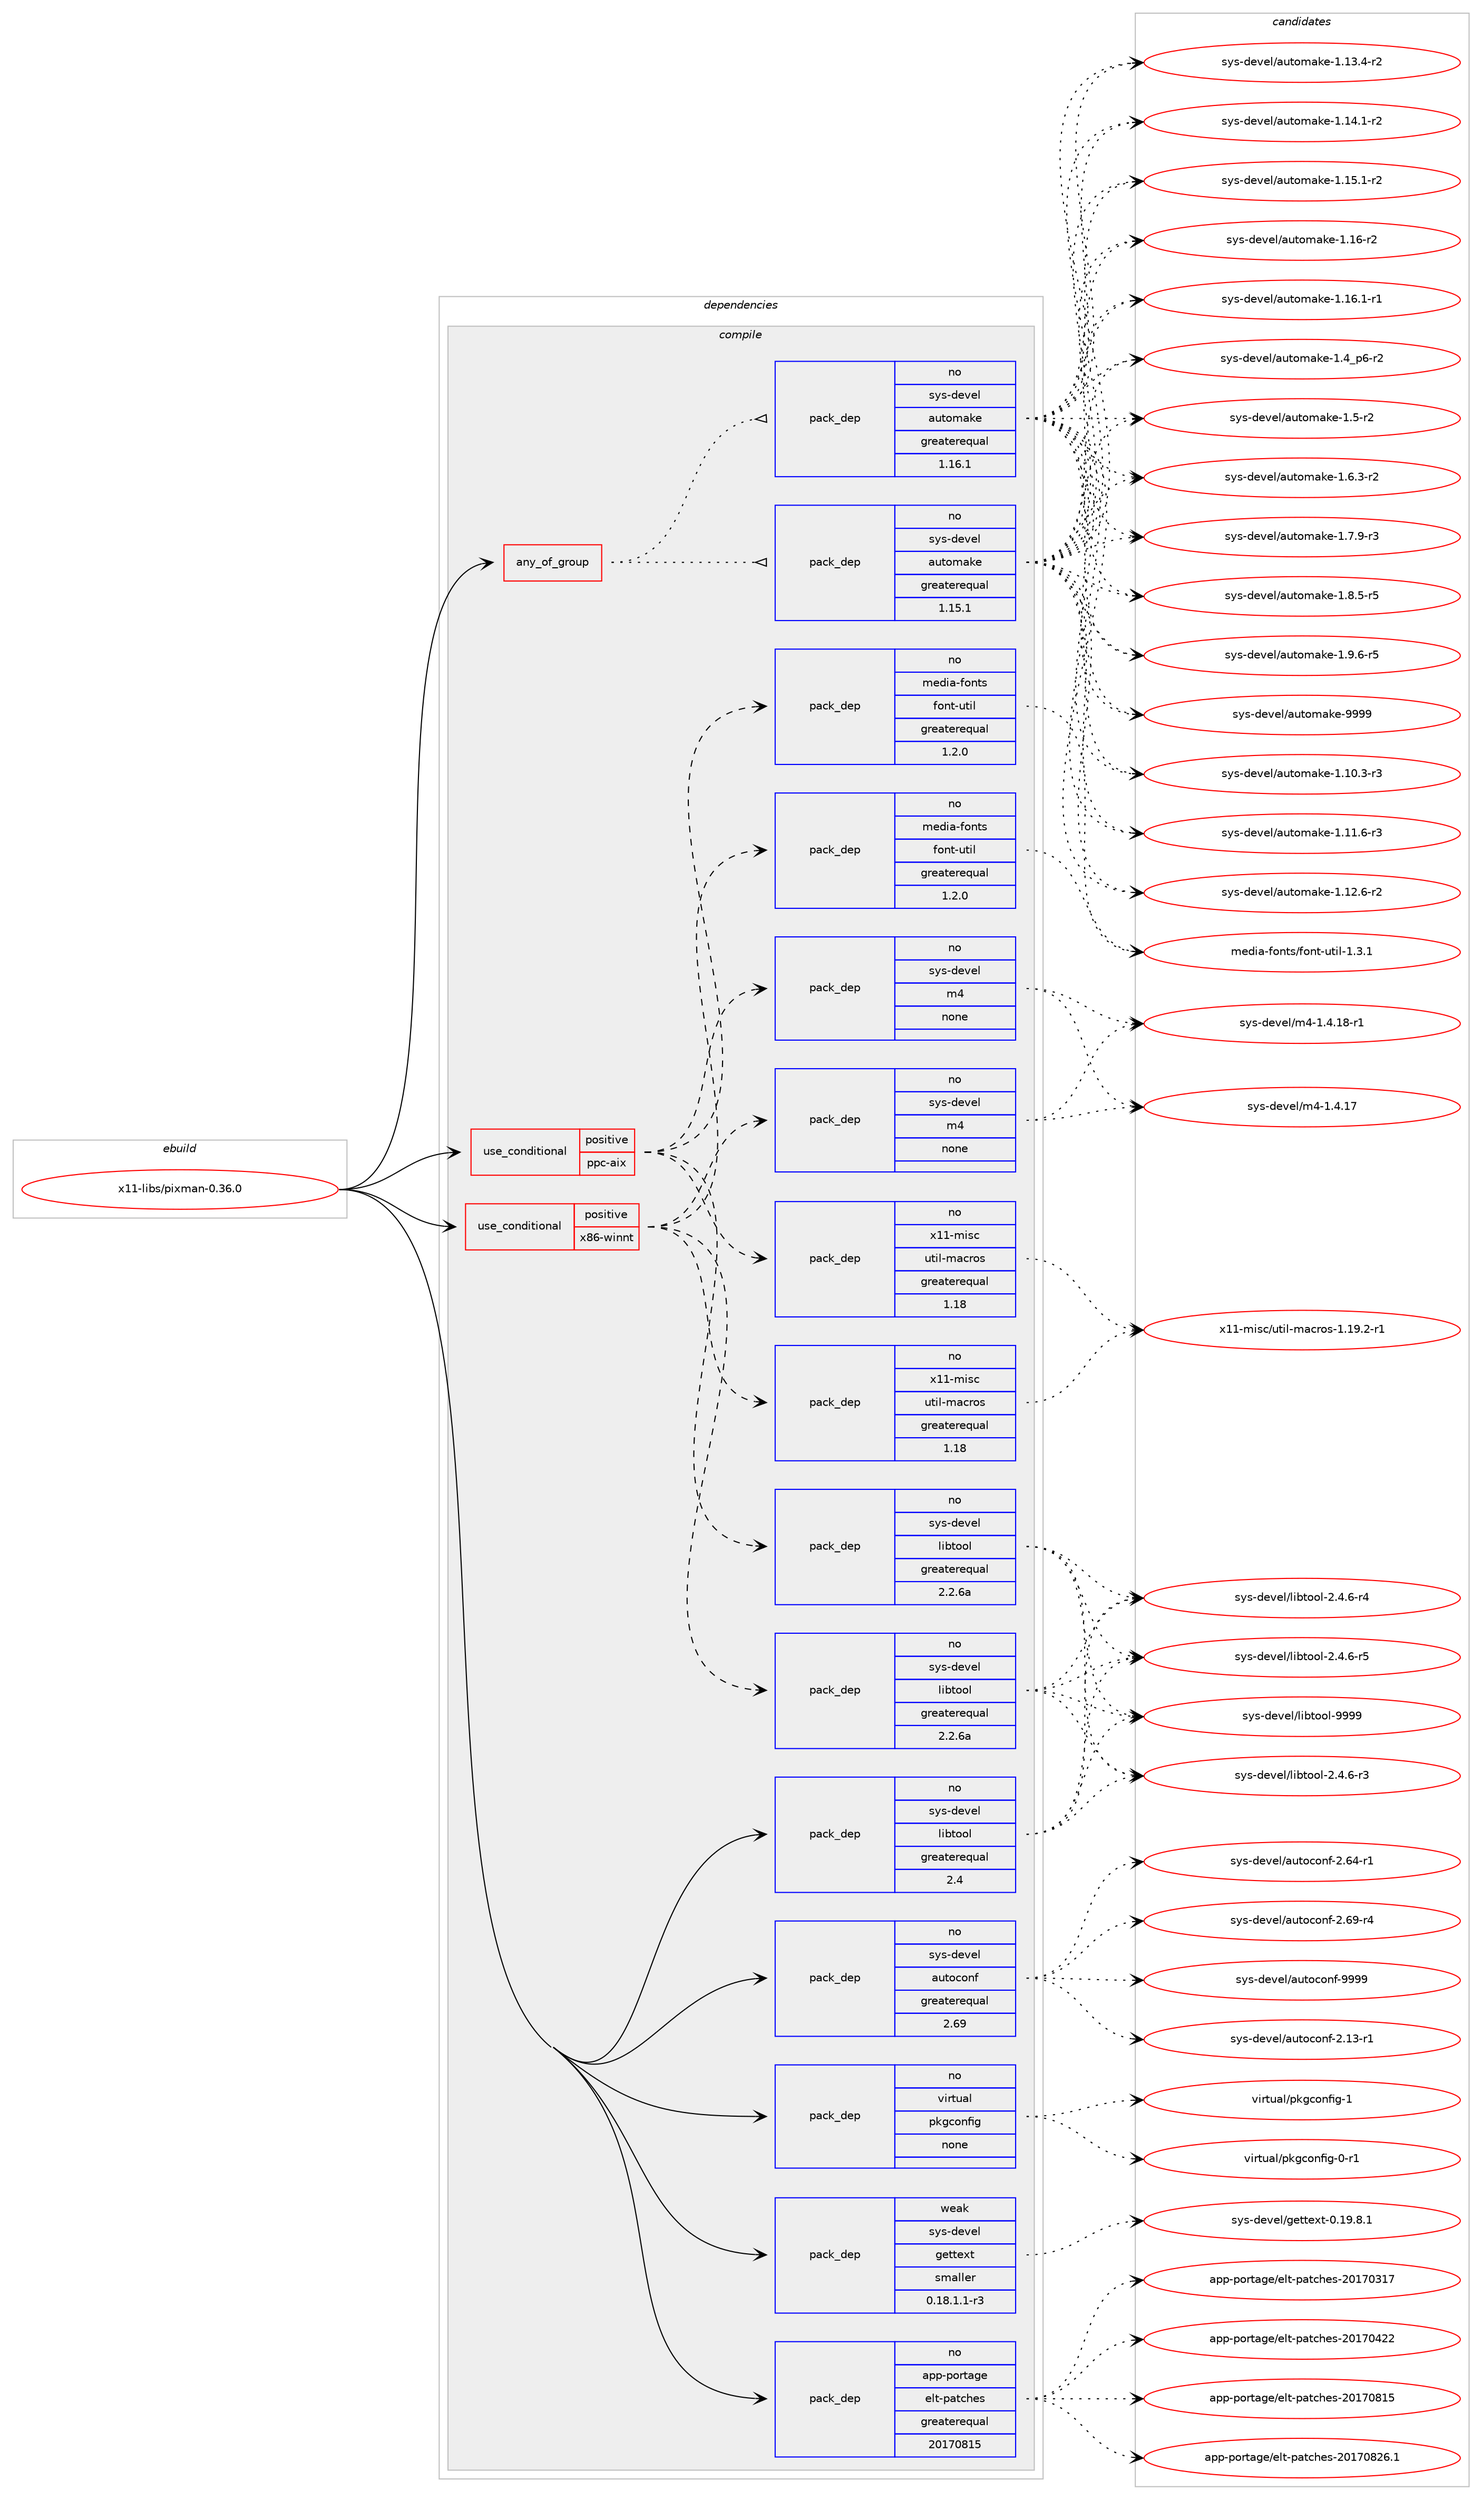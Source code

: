 digraph prolog {

# *************
# Graph options
# *************

newrank=true;
concentrate=true;
compound=true;
graph [rankdir=LR,fontname=Helvetica,fontsize=10,ranksep=1.5];#, ranksep=2.5, nodesep=0.2];
edge  [arrowhead=vee];
node  [fontname=Helvetica,fontsize=10];

# **********
# The ebuild
# **********

subgraph cluster_leftcol {
color=gray;
rank=same;
label=<<i>ebuild</i>>;
id [label="x11-libs/pixman-0.36.0", color=red, width=4, href="../x11-libs/pixman-0.36.0.svg"];
}

# ****************
# The dependencies
# ****************

subgraph cluster_midcol {
color=gray;
label=<<i>dependencies</i>>;
subgraph cluster_compile {
fillcolor="#eeeeee";
style=filled;
label=<<i>compile</i>>;
subgraph any28608 {
dependency1761089 [label=<<TABLE BORDER="0" CELLBORDER="1" CELLSPACING="0" CELLPADDING="4"><TR><TD CELLPADDING="10">any_of_group</TD></TR></TABLE>>, shape=none, color=red];subgraph pack1265235 {
dependency1761090 [label=<<TABLE BORDER="0" CELLBORDER="1" CELLSPACING="0" CELLPADDING="4" WIDTH="220"><TR><TD ROWSPAN="6" CELLPADDING="30">pack_dep</TD></TR><TR><TD WIDTH="110">no</TD></TR><TR><TD>sys-devel</TD></TR><TR><TD>automake</TD></TR><TR><TD>greaterequal</TD></TR><TR><TD>1.16.1</TD></TR></TABLE>>, shape=none, color=blue];
}
dependency1761089:e -> dependency1761090:w [weight=20,style="dotted",arrowhead="oinv"];
subgraph pack1265236 {
dependency1761091 [label=<<TABLE BORDER="0" CELLBORDER="1" CELLSPACING="0" CELLPADDING="4" WIDTH="220"><TR><TD ROWSPAN="6" CELLPADDING="30">pack_dep</TD></TR><TR><TD WIDTH="110">no</TD></TR><TR><TD>sys-devel</TD></TR><TR><TD>automake</TD></TR><TR><TD>greaterequal</TD></TR><TR><TD>1.15.1</TD></TR></TABLE>>, shape=none, color=blue];
}
dependency1761089:e -> dependency1761091:w [weight=20,style="dotted",arrowhead="oinv"];
}
id:e -> dependency1761089:w [weight=20,style="solid",arrowhead="vee"];
subgraph cond466238 {
dependency1761092 [label=<<TABLE BORDER="0" CELLBORDER="1" CELLSPACING="0" CELLPADDING="4"><TR><TD ROWSPAN="3" CELLPADDING="10">use_conditional</TD></TR><TR><TD>positive</TD></TR><TR><TD>ppc-aix</TD></TR></TABLE>>, shape=none, color=red];
subgraph pack1265237 {
dependency1761093 [label=<<TABLE BORDER="0" CELLBORDER="1" CELLSPACING="0" CELLPADDING="4" WIDTH="220"><TR><TD ROWSPAN="6" CELLPADDING="30">pack_dep</TD></TR><TR><TD WIDTH="110">no</TD></TR><TR><TD>sys-devel</TD></TR><TR><TD>libtool</TD></TR><TR><TD>greaterequal</TD></TR><TR><TD>2.2.6a</TD></TR></TABLE>>, shape=none, color=blue];
}
dependency1761092:e -> dependency1761093:w [weight=20,style="dashed",arrowhead="vee"];
subgraph pack1265238 {
dependency1761094 [label=<<TABLE BORDER="0" CELLBORDER="1" CELLSPACING="0" CELLPADDING="4" WIDTH="220"><TR><TD ROWSPAN="6" CELLPADDING="30">pack_dep</TD></TR><TR><TD WIDTH="110">no</TD></TR><TR><TD>sys-devel</TD></TR><TR><TD>m4</TD></TR><TR><TD>none</TD></TR><TR><TD></TD></TR></TABLE>>, shape=none, color=blue];
}
dependency1761092:e -> dependency1761094:w [weight=20,style="dashed",arrowhead="vee"];
subgraph pack1265239 {
dependency1761095 [label=<<TABLE BORDER="0" CELLBORDER="1" CELLSPACING="0" CELLPADDING="4" WIDTH="220"><TR><TD ROWSPAN="6" CELLPADDING="30">pack_dep</TD></TR><TR><TD WIDTH="110">no</TD></TR><TR><TD>x11-misc</TD></TR><TR><TD>util-macros</TD></TR><TR><TD>greaterequal</TD></TR><TR><TD>1.18</TD></TR></TABLE>>, shape=none, color=blue];
}
dependency1761092:e -> dependency1761095:w [weight=20,style="dashed",arrowhead="vee"];
subgraph pack1265240 {
dependency1761096 [label=<<TABLE BORDER="0" CELLBORDER="1" CELLSPACING="0" CELLPADDING="4" WIDTH="220"><TR><TD ROWSPAN="6" CELLPADDING="30">pack_dep</TD></TR><TR><TD WIDTH="110">no</TD></TR><TR><TD>media-fonts</TD></TR><TR><TD>font-util</TD></TR><TR><TD>greaterequal</TD></TR><TR><TD>1.2.0</TD></TR></TABLE>>, shape=none, color=blue];
}
dependency1761092:e -> dependency1761096:w [weight=20,style="dashed",arrowhead="vee"];
}
id:e -> dependency1761092:w [weight=20,style="solid",arrowhead="vee"];
subgraph cond466239 {
dependency1761097 [label=<<TABLE BORDER="0" CELLBORDER="1" CELLSPACING="0" CELLPADDING="4"><TR><TD ROWSPAN="3" CELLPADDING="10">use_conditional</TD></TR><TR><TD>positive</TD></TR><TR><TD>x86-winnt</TD></TR></TABLE>>, shape=none, color=red];
subgraph pack1265241 {
dependency1761098 [label=<<TABLE BORDER="0" CELLBORDER="1" CELLSPACING="0" CELLPADDING="4" WIDTH="220"><TR><TD ROWSPAN="6" CELLPADDING="30">pack_dep</TD></TR><TR><TD WIDTH="110">no</TD></TR><TR><TD>sys-devel</TD></TR><TR><TD>libtool</TD></TR><TR><TD>greaterequal</TD></TR><TR><TD>2.2.6a</TD></TR></TABLE>>, shape=none, color=blue];
}
dependency1761097:e -> dependency1761098:w [weight=20,style="dashed",arrowhead="vee"];
subgraph pack1265242 {
dependency1761099 [label=<<TABLE BORDER="0" CELLBORDER="1" CELLSPACING="0" CELLPADDING="4" WIDTH="220"><TR><TD ROWSPAN="6" CELLPADDING="30">pack_dep</TD></TR><TR><TD WIDTH="110">no</TD></TR><TR><TD>sys-devel</TD></TR><TR><TD>m4</TD></TR><TR><TD>none</TD></TR><TR><TD></TD></TR></TABLE>>, shape=none, color=blue];
}
dependency1761097:e -> dependency1761099:w [weight=20,style="dashed",arrowhead="vee"];
subgraph pack1265243 {
dependency1761100 [label=<<TABLE BORDER="0" CELLBORDER="1" CELLSPACING="0" CELLPADDING="4" WIDTH="220"><TR><TD ROWSPAN="6" CELLPADDING="30">pack_dep</TD></TR><TR><TD WIDTH="110">no</TD></TR><TR><TD>x11-misc</TD></TR><TR><TD>util-macros</TD></TR><TR><TD>greaterequal</TD></TR><TR><TD>1.18</TD></TR></TABLE>>, shape=none, color=blue];
}
dependency1761097:e -> dependency1761100:w [weight=20,style="dashed",arrowhead="vee"];
subgraph pack1265244 {
dependency1761101 [label=<<TABLE BORDER="0" CELLBORDER="1" CELLSPACING="0" CELLPADDING="4" WIDTH="220"><TR><TD ROWSPAN="6" CELLPADDING="30">pack_dep</TD></TR><TR><TD WIDTH="110">no</TD></TR><TR><TD>media-fonts</TD></TR><TR><TD>font-util</TD></TR><TR><TD>greaterequal</TD></TR><TR><TD>1.2.0</TD></TR></TABLE>>, shape=none, color=blue];
}
dependency1761097:e -> dependency1761101:w [weight=20,style="dashed",arrowhead="vee"];
}
id:e -> dependency1761097:w [weight=20,style="solid",arrowhead="vee"];
subgraph pack1265245 {
dependency1761102 [label=<<TABLE BORDER="0" CELLBORDER="1" CELLSPACING="0" CELLPADDING="4" WIDTH="220"><TR><TD ROWSPAN="6" CELLPADDING="30">pack_dep</TD></TR><TR><TD WIDTH="110">no</TD></TR><TR><TD>app-portage</TD></TR><TR><TD>elt-patches</TD></TR><TR><TD>greaterequal</TD></TR><TR><TD>20170815</TD></TR></TABLE>>, shape=none, color=blue];
}
id:e -> dependency1761102:w [weight=20,style="solid",arrowhead="vee"];
subgraph pack1265246 {
dependency1761103 [label=<<TABLE BORDER="0" CELLBORDER="1" CELLSPACING="0" CELLPADDING="4" WIDTH="220"><TR><TD ROWSPAN="6" CELLPADDING="30">pack_dep</TD></TR><TR><TD WIDTH="110">no</TD></TR><TR><TD>sys-devel</TD></TR><TR><TD>autoconf</TD></TR><TR><TD>greaterequal</TD></TR><TR><TD>2.69</TD></TR></TABLE>>, shape=none, color=blue];
}
id:e -> dependency1761103:w [weight=20,style="solid",arrowhead="vee"];
subgraph pack1265247 {
dependency1761104 [label=<<TABLE BORDER="0" CELLBORDER="1" CELLSPACING="0" CELLPADDING="4" WIDTH="220"><TR><TD ROWSPAN="6" CELLPADDING="30">pack_dep</TD></TR><TR><TD WIDTH="110">no</TD></TR><TR><TD>sys-devel</TD></TR><TR><TD>libtool</TD></TR><TR><TD>greaterequal</TD></TR><TR><TD>2.4</TD></TR></TABLE>>, shape=none, color=blue];
}
id:e -> dependency1761104:w [weight=20,style="solid",arrowhead="vee"];
subgraph pack1265248 {
dependency1761105 [label=<<TABLE BORDER="0" CELLBORDER="1" CELLSPACING="0" CELLPADDING="4" WIDTH="220"><TR><TD ROWSPAN="6" CELLPADDING="30">pack_dep</TD></TR><TR><TD WIDTH="110">no</TD></TR><TR><TD>virtual</TD></TR><TR><TD>pkgconfig</TD></TR><TR><TD>none</TD></TR><TR><TD></TD></TR></TABLE>>, shape=none, color=blue];
}
id:e -> dependency1761105:w [weight=20,style="solid",arrowhead="vee"];
subgraph pack1265249 {
dependency1761106 [label=<<TABLE BORDER="0" CELLBORDER="1" CELLSPACING="0" CELLPADDING="4" WIDTH="220"><TR><TD ROWSPAN="6" CELLPADDING="30">pack_dep</TD></TR><TR><TD WIDTH="110">weak</TD></TR><TR><TD>sys-devel</TD></TR><TR><TD>gettext</TD></TR><TR><TD>smaller</TD></TR><TR><TD>0.18.1.1-r3</TD></TR></TABLE>>, shape=none, color=blue];
}
id:e -> dependency1761106:w [weight=20,style="solid",arrowhead="vee"];
}
subgraph cluster_compileandrun {
fillcolor="#eeeeee";
style=filled;
label=<<i>compile and run</i>>;
}
subgraph cluster_run {
fillcolor="#eeeeee";
style=filled;
label=<<i>run</i>>;
}
}

# **************
# The candidates
# **************

subgraph cluster_choices {
rank=same;
color=gray;
label=<<i>candidates</i>>;

subgraph choice1265235 {
color=black;
nodesep=1;
choice11512111545100101118101108479711711611110997107101454946494846514511451 [label="sys-devel/automake-1.10.3-r3", color=red, width=4,href="../sys-devel/automake-1.10.3-r3.svg"];
choice11512111545100101118101108479711711611110997107101454946494946544511451 [label="sys-devel/automake-1.11.6-r3", color=red, width=4,href="../sys-devel/automake-1.11.6-r3.svg"];
choice11512111545100101118101108479711711611110997107101454946495046544511450 [label="sys-devel/automake-1.12.6-r2", color=red, width=4,href="../sys-devel/automake-1.12.6-r2.svg"];
choice11512111545100101118101108479711711611110997107101454946495146524511450 [label="sys-devel/automake-1.13.4-r2", color=red, width=4,href="../sys-devel/automake-1.13.4-r2.svg"];
choice11512111545100101118101108479711711611110997107101454946495246494511450 [label="sys-devel/automake-1.14.1-r2", color=red, width=4,href="../sys-devel/automake-1.14.1-r2.svg"];
choice11512111545100101118101108479711711611110997107101454946495346494511450 [label="sys-devel/automake-1.15.1-r2", color=red, width=4,href="../sys-devel/automake-1.15.1-r2.svg"];
choice1151211154510010111810110847971171161111099710710145494649544511450 [label="sys-devel/automake-1.16-r2", color=red, width=4,href="../sys-devel/automake-1.16-r2.svg"];
choice11512111545100101118101108479711711611110997107101454946495446494511449 [label="sys-devel/automake-1.16.1-r1", color=red, width=4,href="../sys-devel/automake-1.16.1-r1.svg"];
choice115121115451001011181011084797117116111109971071014549465295112544511450 [label="sys-devel/automake-1.4_p6-r2", color=red, width=4,href="../sys-devel/automake-1.4_p6-r2.svg"];
choice11512111545100101118101108479711711611110997107101454946534511450 [label="sys-devel/automake-1.5-r2", color=red, width=4,href="../sys-devel/automake-1.5-r2.svg"];
choice115121115451001011181011084797117116111109971071014549465446514511450 [label="sys-devel/automake-1.6.3-r2", color=red, width=4,href="../sys-devel/automake-1.6.3-r2.svg"];
choice115121115451001011181011084797117116111109971071014549465546574511451 [label="sys-devel/automake-1.7.9-r3", color=red, width=4,href="../sys-devel/automake-1.7.9-r3.svg"];
choice115121115451001011181011084797117116111109971071014549465646534511453 [label="sys-devel/automake-1.8.5-r5", color=red, width=4,href="../sys-devel/automake-1.8.5-r5.svg"];
choice115121115451001011181011084797117116111109971071014549465746544511453 [label="sys-devel/automake-1.9.6-r5", color=red, width=4,href="../sys-devel/automake-1.9.6-r5.svg"];
choice115121115451001011181011084797117116111109971071014557575757 [label="sys-devel/automake-9999", color=red, width=4,href="../sys-devel/automake-9999.svg"];
dependency1761090:e -> choice11512111545100101118101108479711711611110997107101454946494846514511451:w [style=dotted,weight="100"];
dependency1761090:e -> choice11512111545100101118101108479711711611110997107101454946494946544511451:w [style=dotted,weight="100"];
dependency1761090:e -> choice11512111545100101118101108479711711611110997107101454946495046544511450:w [style=dotted,weight="100"];
dependency1761090:e -> choice11512111545100101118101108479711711611110997107101454946495146524511450:w [style=dotted,weight="100"];
dependency1761090:e -> choice11512111545100101118101108479711711611110997107101454946495246494511450:w [style=dotted,weight="100"];
dependency1761090:e -> choice11512111545100101118101108479711711611110997107101454946495346494511450:w [style=dotted,weight="100"];
dependency1761090:e -> choice1151211154510010111810110847971171161111099710710145494649544511450:w [style=dotted,weight="100"];
dependency1761090:e -> choice11512111545100101118101108479711711611110997107101454946495446494511449:w [style=dotted,weight="100"];
dependency1761090:e -> choice115121115451001011181011084797117116111109971071014549465295112544511450:w [style=dotted,weight="100"];
dependency1761090:e -> choice11512111545100101118101108479711711611110997107101454946534511450:w [style=dotted,weight="100"];
dependency1761090:e -> choice115121115451001011181011084797117116111109971071014549465446514511450:w [style=dotted,weight="100"];
dependency1761090:e -> choice115121115451001011181011084797117116111109971071014549465546574511451:w [style=dotted,weight="100"];
dependency1761090:e -> choice115121115451001011181011084797117116111109971071014549465646534511453:w [style=dotted,weight="100"];
dependency1761090:e -> choice115121115451001011181011084797117116111109971071014549465746544511453:w [style=dotted,weight="100"];
dependency1761090:e -> choice115121115451001011181011084797117116111109971071014557575757:w [style=dotted,weight="100"];
}
subgraph choice1265236 {
color=black;
nodesep=1;
choice11512111545100101118101108479711711611110997107101454946494846514511451 [label="sys-devel/automake-1.10.3-r3", color=red, width=4,href="../sys-devel/automake-1.10.3-r3.svg"];
choice11512111545100101118101108479711711611110997107101454946494946544511451 [label="sys-devel/automake-1.11.6-r3", color=red, width=4,href="../sys-devel/automake-1.11.6-r3.svg"];
choice11512111545100101118101108479711711611110997107101454946495046544511450 [label="sys-devel/automake-1.12.6-r2", color=red, width=4,href="../sys-devel/automake-1.12.6-r2.svg"];
choice11512111545100101118101108479711711611110997107101454946495146524511450 [label="sys-devel/automake-1.13.4-r2", color=red, width=4,href="../sys-devel/automake-1.13.4-r2.svg"];
choice11512111545100101118101108479711711611110997107101454946495246494511450 [label="sys-devel/automake-1.14.1-r2", color=red, width=4,href="../sys-devel/automake-1.14.1-r2.svg"];
choice11512111545100101118101108479711711611110997107101454946495346494511450 [label="sys-devel/automake-1.15.1-r2", color=red, width=4,href="../sys-devel/automake-1.15.1-r2.svg"];
choice1151211154510010111810110847971171161111099710710145494649544511450 [label="sys-devel/automake-1.16-r2", color=red, width=4,href="../sys-devel/automake-1.16-r2.svg"];
choice11512111545100101118101108479711711611110997107101454946495446494511449 [label="sys-devel/automake-1.16.1-r1", color=red, width=4,href="../sys-devel/automake-1.16.1-r1.svg"];
choice115121115451001011181011084797117116111109971071014549465295112544511450 [label="sys-devel/automake-1.4_p6-r2", color=red, width=4,href="../sys-devel/automake-1.4_p6-r2.svg"];
choice11512111545100101118101108479711711611110997107101454946534511450 [label="sys-devel/automake-1.5-r2", color=red, width=4,href="../sys-devel/automake-1.5-r2.svg"];
choice115121115451001011181011084797117116111109971071014549465446514511450 [label="sys-devel/automake-1.6.3-r2", color=red, width=4,href="../sys-devel/automake-1.6.3-r2.svg"];
choice115121115451001011181011084797117116111109971071014549465546574511451 [label="sys-devel/automake-1.7.9-r3", color=red, width=4,href="../sys-devel/automake-1.7.9-r3.svg"];
choice115121115451001011181011084797117116111109971071014549465646534511453 [label="sys-devel/automake-1.8.5-r5", color=red, width=4,href="../sys-devel/automake-1.8.5-r5.svg"];
choice115121115451001011181011084797117116111109971071014549465746544511453 [label="sys-devel/automake-1.9.6-r5", color=red, width=4,href="../sys-devel/automake-1.9.6-r5.svg"];
choice115121115451001011181011084797117116111109971071014557575757 [label="sys-devel/automake-9999", color=red, width=4,href="../sys-devel/automake-9999.svg"];
dependency1761091:e -> choice11512111545100101118101108479711711611110997107101454946494846514511451:w [style=dotted,weight="100"];
dependency1761091:e -> choice11512111545100101118101108479711711611110997107101454946494946544511451:w [style=dotted,weight="100"];
dependency1761091:e -> choice11512111545100101118101108479711711611110997107101454946495046544511450:w [style=dotted,weight="100"];
dependency1761091:e -> choice11512111545100101118101108479711711611110997107101454946495146524511450:w [style=dotted,weight="100"];
dependency1761091:e -> choice11512111545100101118101108479711711611110997107101454946495246494511450:w [style=dotted,weight="100"];
dependency1761091:e -> choice11512111545100101118101108479711711611110997107101454946495346494511450:w [style=dotted,weight="100"];
dependency1761091:e -> choice1151211154510010111810110847971171161111099710710145494649544511450:w [style=dotted,weight="100"];
dependency1761091:e -> choice11512111545100101118101108479711711611110997107101454946495446494511449:w [style=dotted,weight="100"];
dependency1761091:e -> choice115121115451001011181011084797117116111109971071014549465295112544511450:w [style=dotted,weight="100"];
dependency1761091:e -> choice11512111545100101118101108479711711611110997107101454946534511450:w [style=dotted,weight="100"];
dependency1761091:e -> choice115121115451001011181011084797117116111109971071014549465446514511450:w [style=dotted,weight="100"];
dependency1761091:e -> choice115121115451001011181011084797117116111109971071014549465546574511451:w [style=dotted,weight="100"];
dependency1761091:e -> choice115121115451001011181011084797117116111109971071014549465646534511453:w [style=dotted,weight="100"];
dependency1761091:e -> choice115121115451001011181011084797117116111109971071014549465746544511453:w [style=dotted,weight="100"];
dependency1761091:e -> choice115121115451001011181011084797117116111109971071014557575757:w [style=dotted,weight="100"];
}
subgraph choice1265237 {
color=black;
nodesep=1;
choice1151211154510010111810110847108105981161111111084550465246544511451 [label="sys-devel/libtool-2.4.6-r3", color=red, width=4,href="../sys-devel/libtool-2.4.6-r3.svg"];
choice1151211154510010111810110847108105981161111111084550465246544511452 [label="sys-devel/libtool-2.4.6-r4", color=red, width=4,href="../sys-devel/libtool-2.4.6-r4.svg"];
choice1151211154510010111810110847108105981161111111084550465246544511453 [label="sys-devel/libtool-2.4.6-r5", color=red, width=4,href="../sys-devel/libtool-2.4.6-r5.svg"];
choice1151211154510010111810110847108105981161111111084557575757 [label="sys-devel/libtool-9999", color=red, width=4,href="../sys-devel/libtool-9999.svg"];
dependency1761093:e -> choice1151211154510010111810110847108105981161111111084550465246544511451:w [style=dotted,weight="100"];
dependency1761093:e -> choice1151211154510010111810110847108105981161111111084550465246544511452:w [style=dotted,weight="100"];
dependency1761093:e -> choice1151211154510010111810110847108105981161111111084550465246544511453:w [style=dotted,weight="100"];
dependency1761093:e -> choice1151211154510010111810110847108105981161111111084557575757:w [style=dotted,weight="100"];
}
subgraph choice1265238 {
color=black;
nodesep=1;
choice11512111545100101118101108471095245494652464955 [label="sys-devel/m4-1.4.17", color=red, width=4,href="../sys-devel/m4-1.4.17.svg"];
choice115121115451001011181011084710952454946524649564511449 [label="sys-devel/m4-1.4.18-r1", color=red, width=4,href="../sys-devel/m4-1.4.18-r1.svg"];
dependency1761094:e -> choice11512111545100101118101108471095245494652464955:w [style=dotted,weight="100"];
dependency1761094:e -> choice115121115451001011181011084710952454946524649564511449:w [style=dotted,weight="100"];
}
subgraph choice1265239 {
color=black;
nodesep=1;
choice1204949451091051159947117116105108451099799114111115454946495746504511449 [label="x11-misc/util-macros-1.19.2-r1", color=red, width=4,href="../x11-misc/util-macros-1.19.2-r1.svg"];
dependency1761095:e -> choice1204949451091051159947117116105108451099799114111115454946495746504511449:w [style=dotted,weight="100"];
}
subgraph choice1265240 {
color=black;
nodesep=1;
choice10910110010597451021111101161154710211111011645117116105108454946514649 [label="media-fonts/font-util-1.3.1", color=red, width=4,href="../media-fonts/font-util-1.3.1.svg"];
dependency1761096:e -> choice10910110010597451021111101161154710211111011645117116105108454946514649:w [style=dotted,weight="100"];
}
subgraph choice1265241 {
color=black;
nodesep=1;
choice1151211154510010111810110847108105981161111111084550465246544511451 [label="sys-devel/libtool-2.4.6-r3", color=red, width=4,href="../sys-devel/libtool-2.4.6-r3.svg"];
choice1151211154510010111810110847108105981161111111084550465246544511452 [label="sys-devel/libtool-2.4.6-r4", color=red, width=4,href="../sys-devel/libtool-2.4.6-r4.svg"];
choice1151211154510010111810110847108105981161111111084550465246544511453 [label="sys-devel/libtool-2.4.6-r5", color=red, width=4,href="../sys-devel/libtool-2.4.6-r5.svg"];
choice1151211154510010111810110847108105981161111111084557575757 [label="sys-devel/libtool-9999", color=red, width=4,href="../sys-devel/libtool-9999.svg"];
dependency1761098:e -> choice1151211154510010111810110847108105981161111111084550465246544511451:w [style=dotted,weight="100"];
dependency1761098:e -> choice1151211154510010111810110847108105981161111111084550465246544511452:w [style=dotted,weight="100"];
dependency1761098:e -> choice1151211154510010111810110847108105981161111111084550465246544511453:w [style=dotted,weight="100"];
dependency1761098:e -> choice1151211154510010111810110847108105981161111111084557575757:w [style=dotted,weight="100"];
}
subgraph choice1265242 {
color=black;
nodesep=1;
choice11512111545100101118101108471095245494652464955 [label="sys-devel/m4-1.4.17", color=red, width=4,href="../sys-devel/m4-1.4.17.svg"];
choice115121115451001011181011084710952454946524649564511449 [label="sys-devel/m4-1.4.18-r1", color=red, width=4,href="../sys-devel/m4-1.4.18-r1.svg"];
dependency1761099:e -> choice11512111545100101118101108471095245494652464955:w [style=dotted,weight="100"];
dependency1761099:e -> choice115121115451001011181011084710952454946524649564511449:w [style=dotted,weight="100"];
}
subgraph choice1265243 {
color=black;
nodesep=1;
choice1204949451091051159947117116105108451099799114111115454946495746504511449 [label="x11-misc/util-macros-1.19.2-r1", color=red, width=4,href="../x11-misc/util-macros-1.19.2-r1.svg"];
dependency1761100:e -> choice1204949451091051159947117116105108451099799114111115454946495746504511449:w [style=dotted,weight="100"];
}
subgraph choice1265244 {
color=black;
nodesep=1;
choice10910110010597451021111101161154710211111011645117116105108454946514649 [label="media-fonts/font-util-1.3.1", color=red, width=4,href="../media-fonts/font-util-1.3.1.svg"];
dependency1761101:e -> choice10910110010597451021111101161154710211111011645117116105108454946514649:w [style=dotted,weight="100"];
}
subgraph choice1265245 {
color=black;
nodesep=1;
choice97112112451121111141169710310147101108116451129711699104101115455048495548514955 [label="app-portage/elt-patches-20170317", color=red, width=4,href="../app-portage/elt-patches-20170317.svg"];
choice97112112451121111141169710310147101108116451129711699104101115455048495548525050 [label="app-portage/elt-patches-20170422", color=red, width=4,href="../app-portage/elt-patches-20170422.svg"];
choice97112112451121111141169710310147101108116451129711699104101115455048495548564953 [label="app-portage/elt-patches-20170815", color=red, width=4,href="../app-portage/elt-patches-20170815.svg"];
choice971121124511211111411697103101471011081164511297116991041011154550484955485650544649 [label="app-portage/elt-patches-20170826.1", color=red, width=4,href="../app-portage/elt-patches-20170826.1.svg"];
dependency1761102:e -> choice97112112451121111141169710310147101108116451129711699104101115455048495548514955:w [style=dotted,weight="100"];
dependency1761102:e -> choice97112112451121111141169710310147101108116451129711699104101115455048495548525050:w [style=dotted,weight="100"];
dependency1761102:e -> choice97112112451121111141169710310147101108116451129711699104101115455048495548564953:w [style=dotted,weight="100"];
dependency1761102:e -> choice971121124511211111411697103101471011081164511297116991041011154550484955485650544649:w [style=dotted,weight="100"];
}
subgraph choice1265246 {
color=black;
nodesep=1;
choice1151211154510010111810110847971171161119911111010245504649514511449 [label="sys-devel/autoconf-2.13-r1", color=red, width=4,href="../sys-devel/autoconf-2.13-r1.svg"];
choice1151211154510010111810110847971171161119911111010245504654524511449 [label="sys-devel/autoconf-2.64-r1", color=red, width=4,href="../sys-devel/autoconf-2.64-r1.svg"];
choice1151211154510010111810110847971171161119911111010245504654574511452 [label="sys-devel/autoconf-2.69-r4", color=red, width=4,href="../sys-devel/autoconf-2.69-r4.svg"];
choice115121115451001011181011084797117116111991111101024557575757 [label="sys-devel/autoconf-9999", color=red, width=4,href="../sys-devel/autoconf-9999.svg"];
dependency1761103:e -> choice1151211154510010111810110847971171161119911111010245504649514511449:w [style=dotted,weight="100"];
dependency1761103:e -> choice1151211154510010111810110847971171161119911111010245504654524511449:w [style=dotted,weight="100"];
dependency1761103:e -> choice1151211154510010111810110847971171161119911111010245504654574511452:w [style=dotted,weight="100"];
dependency1761103:e -> choice115121115451001011181011084797117116111991111101024557575757:w [style=dotted,weight="100"];
}
subgraph choice1265247 {
color=black;
nodesep=1;
choice1151211154510010111810110847108105981161111111084550465246544511451 [label="sys-devel/libtool-2.4.6-r3", color=red, width=4,href="../sys-devel/libtool-2.4.6-r3.svg"];
choice1151211154510010111810110847108105981161111111084550465246544511452 [label="sys-devel/libtool-2.4.6-r4", color=red, width=4,href="../sys-devel/libtool-2.4.6-r4.svg"];
choice1151211154510010111810110847108105981161111111084550465246544511453 [label="sys-devel/libtool-2.4.6-r5", color=red, width=4,href="../sys-devel/libtool-2.4.6-r5.svg"];
choice1151211154510010111810110847108105981161111111084557575757 [label="sys-devel/libtool-9999", color=red, width=4,href="../sys-devel/libtool-9999.svg"];
dependency1761104:e -> choice1151211154510010111810110847108105981161111111084550465246544511451:w [style=dotted,weight="100"];
dependency1761104:e -> choice1151211154510010111810110847108105981161111111084550465246544511452:w [style=dotted,weight="100"];
dependency1761104:e -> choice1151211154510010111810110847108105981161111111084550465246544511453:w [style=dotted,weight="100"];
dependency1761104:e -> choice1151211154510010111810110847108105981161111111084557575757:w [style=dotted,weight="100"];
}
subgraph choice1265248 {
color=black;
nodesep=1;
choice11810511411611797108471121071039911111010210510345484511449 [label="virtual/pkgconfig-0-r1", color=red, width=4,href="../virtual/pkgconfig-0-r1.svg"];
choice1181051141161179710847112107103991111101021051034549 [label="virtual/pkgconfig-1", color=red, width=4,href="../virtual/pkgconfig-1.svg"];
dependency1761105:e -> choice11810511411611797108471121071039911111010210510345484511449:w [style=dotted,weight="100"];
dependency1761105:e -> choice1181051141161179710847112107103991111101021051034549:w [style=dotted,weight="100"];
}
subgraph choice1265249 {
color=black;
nodesep=1;
choice1151211154510010111810110847103101116116101120116454846495746564649 [label="sys-devel/gettext-0.19.8.1", color=red, width=4,href="../sys-devel/gettext-0.19.8.1.svg"];
dependency1761106:e -> choice1151211154510010111810110847103101116116101120116454846495746564649:w [style=dotted,weight="100"];
}
}

}
